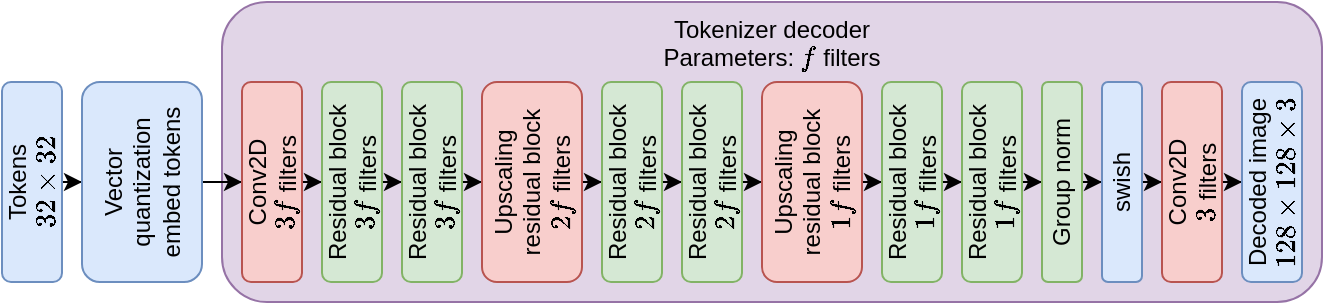 <mxfile version="21.2.1" type="device">
  <diagram name="Page-1" id="BL5nqcwbHiOzD_mYDkOP">
    <mxGraphModel dx="2792" dy="1180" grid="1" gridSize="10" guides="1" tooltips="1" connect="1" arrows="1" fold="1" page="1" pageScale="1" pageWidth="2000" pageHeight="400" math="1" shadow="0">
      <root>
        <mxCell id="0" />
        <mxCell id="1" parent="0" />
        <mxCell id="qOk0dEIc4E6QqaSSah4y-24" value="Tokenizer decoder&lt;br&gt;Parameters: \(f\) filters" style="rounded=1;whiteSpace=wrap;html=1;verticalAlign=top;fillColor=#e1d5e7;strokeColor=#9673a6;" parent="1" vertex="1">
          <mxGeometry x="30" width="550" height="150" as="geometry" />
        </mxCell>
        <mxCell id="qOk0dEIc4E6QqaSSah4y-11" style="edgeStyle=orthogonalEdgeStyle;rounded=0;orthogonalLoop=1;jettySize=auto;html=1;" parent="1" source="qOk0dEIc4E6QqaSSah4y-2" target="qOk0dEIc4E6QqaSSah4y-4" edge="1">
          <mxGeometry relative="1" as="geometry" />
        </mxCell>
        <mxCell id="qOk0dEIc4E6QqaSSah4y-12" style="edgeStyle=orthogonalEdgeStyle;rounded=0;orthogonalLoop=1;jettySize=auto;html=1;" parent="1" source="qOk0dEIc4E6QqaSSah4y-4" target="qOk0dEIc4E6QqaSSah4y-5" edge="1">
          <mxGeometry relative="1" as="geometry" />
        </mxCell>
        <mxCell id="qOk0dEIc4E6QqaSSah4y-4" value="Residual block&lt;br&gt;\(3f\) filters" style="rounded=1;whiteSpace=wrap;html=1;horizontal=0;fillColor=#d5e8d4;strokeColor=#82b366;" parent="1" vertex="1">
          <mxGeometry x="120" y="40" width="30" height="100" as="geometry" />
        </mxCell>
        <mxCell id="qOk0dEIc4E6QqaSSah4y-13" style="edgeStyle=orthogonalEdgeStyle;rounded=0;orthogonalLoop=1;jettySize=auto;html=1;" parent="1" source="qOk0dEIc4E6QqaSSah4y-5" target="qOk0dEIc4E6QqaSSah4y-6" edge="1">
          <mxGeometry relative="1" as="geometry" />
        </mxCell>
        <mxCell id="qOk0dEIc4E6QqaSSah4y-5" value="Upscaling residual block&lt;br&gt;\(2f\) filters" style="rounded=1;whiteSpace=wrap;html=1;horizontal=0;fillColor=#f8cecc;strokeColor=#b85450;" parent="1" vertex="1">
          <mxGeometry x="160" y="40" width="50" height="100" as="geometry" />
        </mxCell>
        <mxCell id="qOk0dEIc4E6QqaSSah4y-14" style="edgeStyle=orthogonalEdgeStyle;rounded=0;orthogonalLoop=1;jettySize=auto;html=1;" parent="1" source="qOk0dEIc4E6QqaSSah4y-6" target="qOk0dEIc4E6QqaSSah4y-7" edge="1">
          <mxGeometry relative="1" as="geometry" />
        </mxCell>
        <mxCell id="qOk0dEIc4E6QqaSSah4y-6" value="Residual block&lt;br&gt;\(2f\) filters" style="rounded=1;whiteSpace=wrap;html=1;horizontal=0;fillColor=#d5e8d4;strokeColor=#82b366;" parent="1" vertex="1">
          <mxGeometry x="220" y="40" width="30" height="100" as="geometry" />
        </mxCell>
        <mxCell id="qOk0dEIc4E6QqaSSah4y-15" style="edgeStyle=orthogonalEdgeStyle;rounded=0;orthogonalLoop=1;jettySize=auto;html=1;" parent="1" source="qOk0dEIc4E6QqaSSah4y-7" target="qOk0dEIc4E6QqaSSah4y-8" edge="1">
          <mxGeometry relative="1" as="geometry" />
        </mxCell>
        <mxCell id="qOk0dEIc4E6QqaSSah4y-7" value="Residual block&lt;br&gt;\(2f\) filters" style="rounded=1;whiteSpace=wrap;html=1;horizontal=0;fillColor=#d5e8d4;strokeColor=#82b366;" parent="1" vertex="1">
          <mxGeometry x="260" y="40" width="30" height="100" as="geometry" />
        </mxCell>
        <mxCell id="qOk0dEIc4E6QqaSSah4y-16" style="edgeStyle=orthogonalEdgeStyle;rounded=0;orthogonalLoop=1;jettySize=auto;html=1;" parent="1" source="qOk0dEIc4E6QqaSSah4y-8" target="qOk0dEIc4E6QqaSSah4y-9" edge="1">
          <mxGeometry relative="1" as="geometry" />
        </mxCell>
        <mxCell id="qOk0dEIc4E6QqaSSah4y-8" value="Upscaling residual block&lt;br&gt;\(1f\) filters" style="rounded=1;whiteSpace=wrap;html=1;horizontal=0;fillColor=#f8cecc;strokeColor=#b85450;" parent="1" vertex="1">
          <mxGeometry x="300" y="40" width="50" height="100" as="geometry" />
        </mxCell>
        <mxCell id="qOk0dEIc4E6QqaSSah4y-17" style="edgeStyle=orthogonalEdgeStyle;rounded=0;orthogonalLoop=1;jettySize=auto;html=1;" parent="1" source="qOk0dEIc4E6QqaSSah4y-9" target="qOk0dEIc4E6QqaSSah4y-10" edge="1">
          <mxGeometry relative="1" as="geometry" />
        </mxCell>
        <mxCell id="qOk0dEIc4E6QqaSSah4y-9" value="Residual block&lt;br&gt;\(1f\) filters" style="rounded=1;whiteSpace=wrap;html=1;horizontal=0;fillColor=#d5e8d4;strokeColor=#82b366;" parent="1" vertex="1">
          <mxGeometry x="360" y="40" width="30" height="100" as="geometry" />
        </mxCell>
        <mxCell id="qOk0dEIc4E6QqaSSah4y-21" style="edgeStyle=orthogonalEdgeStyle;rounded=0;orthogonalLoop=1;jettySize=auto;html=1;" parent="1" source="qOk0dEIc4E6QqaSSah4y-10" target="qOk0dEIc4E6QqaSSah4y-18" edge="1">
          <mxGeometry relative="1" as="geometry" />
        </mxCell>
        <mxCell id="qOk0dEIc4E6QqaSSah4y-10" value="Residual block&lt;br&gt;\(1f\) filters" style="rounded=1;whiteSpace=wrap;html=1;horizontal=0;fillColor=#d5e8d4;strokeColor=#82b366;" parent="1" vertex="1">
          <mxGeometry x="400" y="40" width="30" height="100" as="geometry" />
        </mxCell>
        <mxCell id="qOk0dEIc4E6QqaSSah4y-22" style="edgeStyle=orthogonalEdgeStyle;rounded=0;orthogonalLoop=1;jettySize=auto;html=1;" parent="1" source="qOk0dEIc4E6QqaSSah4y-18" target="qOk0dEIc4E6QqaSSah4y-19" edge="1">
          <mxGeometry relative="1" as="geometry" />
        </mxCell>
        <mxCell id="qOk0dEIc4E6QqaSSah4y-18" value="Group norm" style="rounded=1;whiteSpace=wrap;html=1;horizontal=0;fillColor=#d5e8d4;strokeColor=#82b366;" parent="1" vertex="1">
          <mxGeometry x="440" y="40" width="20" height="100" as="geometry" />
        </mxCell>
        <mxCell id="qOk0dEIc4E6QqaSSah4y-23" style="edgeStyle=orthogonalEdgeStyle;rounded=0;orthogonalLoop=1;jettySize=auto;html=1;" parent="1" source="qOk0dEIc4E6QqaSSah4y-19" target="qOk0dEIc4E6QqaSSah4y-20" edge="1">
          <mxGeometry relative="1" as="geometry" />
        </mxCell>
        <mxCell id="qOk0dEIc4E6QqaSSah4y-19" value="swish" style="rounded=1;whiteSpace=wrap;html=1;horizontal=0;fillColor=#dae8fc;strokeColor=#6c8ebf;" parent="1" vertex="1">
          <mxGeometry x="470" y="40" width="20" height="100" as="geometry" />
        </mxCell>
        <mxCell id="qOk0dEIc4E6QqaSSah4y-30" style="edgeStyle=orthogonalEdgeStyle;rounded=0;orthogonalLoop=1;jettySize=auto;html=1;" parent="1" source="qOk0dEIc4E6QqaSSah4y-28" target="qOk0dEIc4E6QqaSSah4y-26" edge="1">
          <mxGeometry relative="1" as="geometry" />
        </mxCell>
        <mxCell id="qOk0dEIc4E6QqaSSah4y-33" style="edgeStyle=orthogonalEdgeStyle;rounded=0;orthogonalLoop=1;jettySize=auto;html=1;" parent="1" source="qOk0dEIc4E6QqaSSah4y-26" target="qOk0dEIc4E6QqaSSah4y-31" edge="1">
          <mxGeometry relative="1" as="geometry" />
        </mxCell>
        <mxCell id="qOk0dEIc4E6QqaSSah4y-26" value="Vector quantization&lt;br&gt;embed tokens" style="rounded=1;whiteSpace=wrap;html=1;horizontal=0;fillColor=#dae8fc;strokeColor=#6c8ebf;" parent="1" vertex="1">
          <mxGeometry x="-40" y="40" width="60" height="100" as="geometry" />
        </mxCell>
        <mxCell id="qOk0dEIc4E6QqaSSah4y-28" value="Tokens&lt;br&gt;\(32 \times 32 \)" style="rounded=1;whiteSpace=wrap;html=1;horizontal=0;fillColor=#dae8fc;strokeColor=#6c8ebf;" parent="1" vertex="1">
          <mxGeometry x="-80" y="40" width="30" height="100" as="geometry" />
        </mxCell>
        <mxCell id="qOk0dEIc4E6QqaSSah4y-34" style="edgeStyle=orthogonalEdgeStyle;rounded=0;orthogonalLoop=1;jettySize=auto;html=1;" parent="1" source="qOk0dEIc4E6QqaSSah4y-31" target="qOk0dEIc4E6QqaSSah4y-2" edge="1">
          <mxGeometry relative="1" as="geometry" />
        </mxCell>
        <mxCell id="qOk0dEIc4E6QqaSSah4y-31" value="Conv2D&lt;br&gt;\(3f\) filters" style="rounded=1;whiteSpace=wrap;html=1;horizontal=0;fillColor=#f8cecc;strokeColor=#b85450;" parent="1" vertex="1">
          <mxGeometry x="40" y="40" width="30" height="100" as="geometry" />
        </mxCell>
        <mxCell id="qOk0dEIc4E6QqaSSah4y-2" value="Residual block&lt;br&gt;\(3f\) filters" style="rounded=1;whiteSpace=wrap;html=1;horizontal=0;fillColor=#d5e8d4;strokeColor=#82b366;" parent="1" vertex="1">
          <mxGeometry x="80" y="40" width="30" height="100" as="geometry" />
        </mxCell>
        <mxCell id="qOk0dEIc4E6QqaSSah4y-36" value="" style="edgeStyle=orthogonalEdgeStyle;rounded=0;orthogonalLoop=1;jettySize=auto;html=1;" parent="1" source="qOk0dEIc4E6QqaSSah4y-20" target="qOk0dEIc4E6QqaSSah4y-35" edge="1">
          <mxGeometry relative="1" as="geometry">
            <mxPoint x="580" y="90" as="targetPoint" />
            <mxPoint x="530" y="90" as="sourcePoint" />
          </mxGeometry>
        </mxCell>
        <mxCell id="qOk0dEIc4E6QqaSSah4y-35" value="Decoded image&lt;br&gt;\(128 \times 128 \times 3 \)" style="rounded=1;whiteSpace=wrap;html=1;horizontal=0;fillColor=#dae8fc;strokeColor=#6c8ebf;" parent="1" vertex="1">
          <mxGeometry x="540" y="40" width="30" height="100" as="geometry" />
        </mxCell>
        <mxCell id="qOk0dEIc4E6QqaSSah4y-20" value="Conv2D&lt;br&gt;\(3\) filters" style="rounded=1;whiteSpace=wrap;html=1;horizontal=0;fillColor=#f8cecc;strokeColor=#b85450;" parent="1" vertex="1">
          <mxGeometry x="500" y="40" width="30" height="100" as="geometry" />
        </mxCell>
      </root>
    </mxGraphModel>
  </diagram>
</mxfile>
